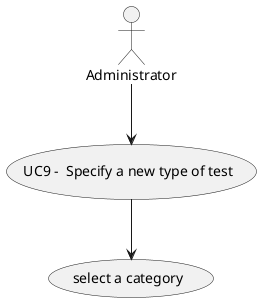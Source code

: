@startuml
'https://plantuml.com/sequence-diagram
usecase "select a category" as s
usecase "UC9 -  Specify a new type of test " as UC9
actor admin as "Administrator"

admin --> (UC9)
(UC9) --> s
@enduml
